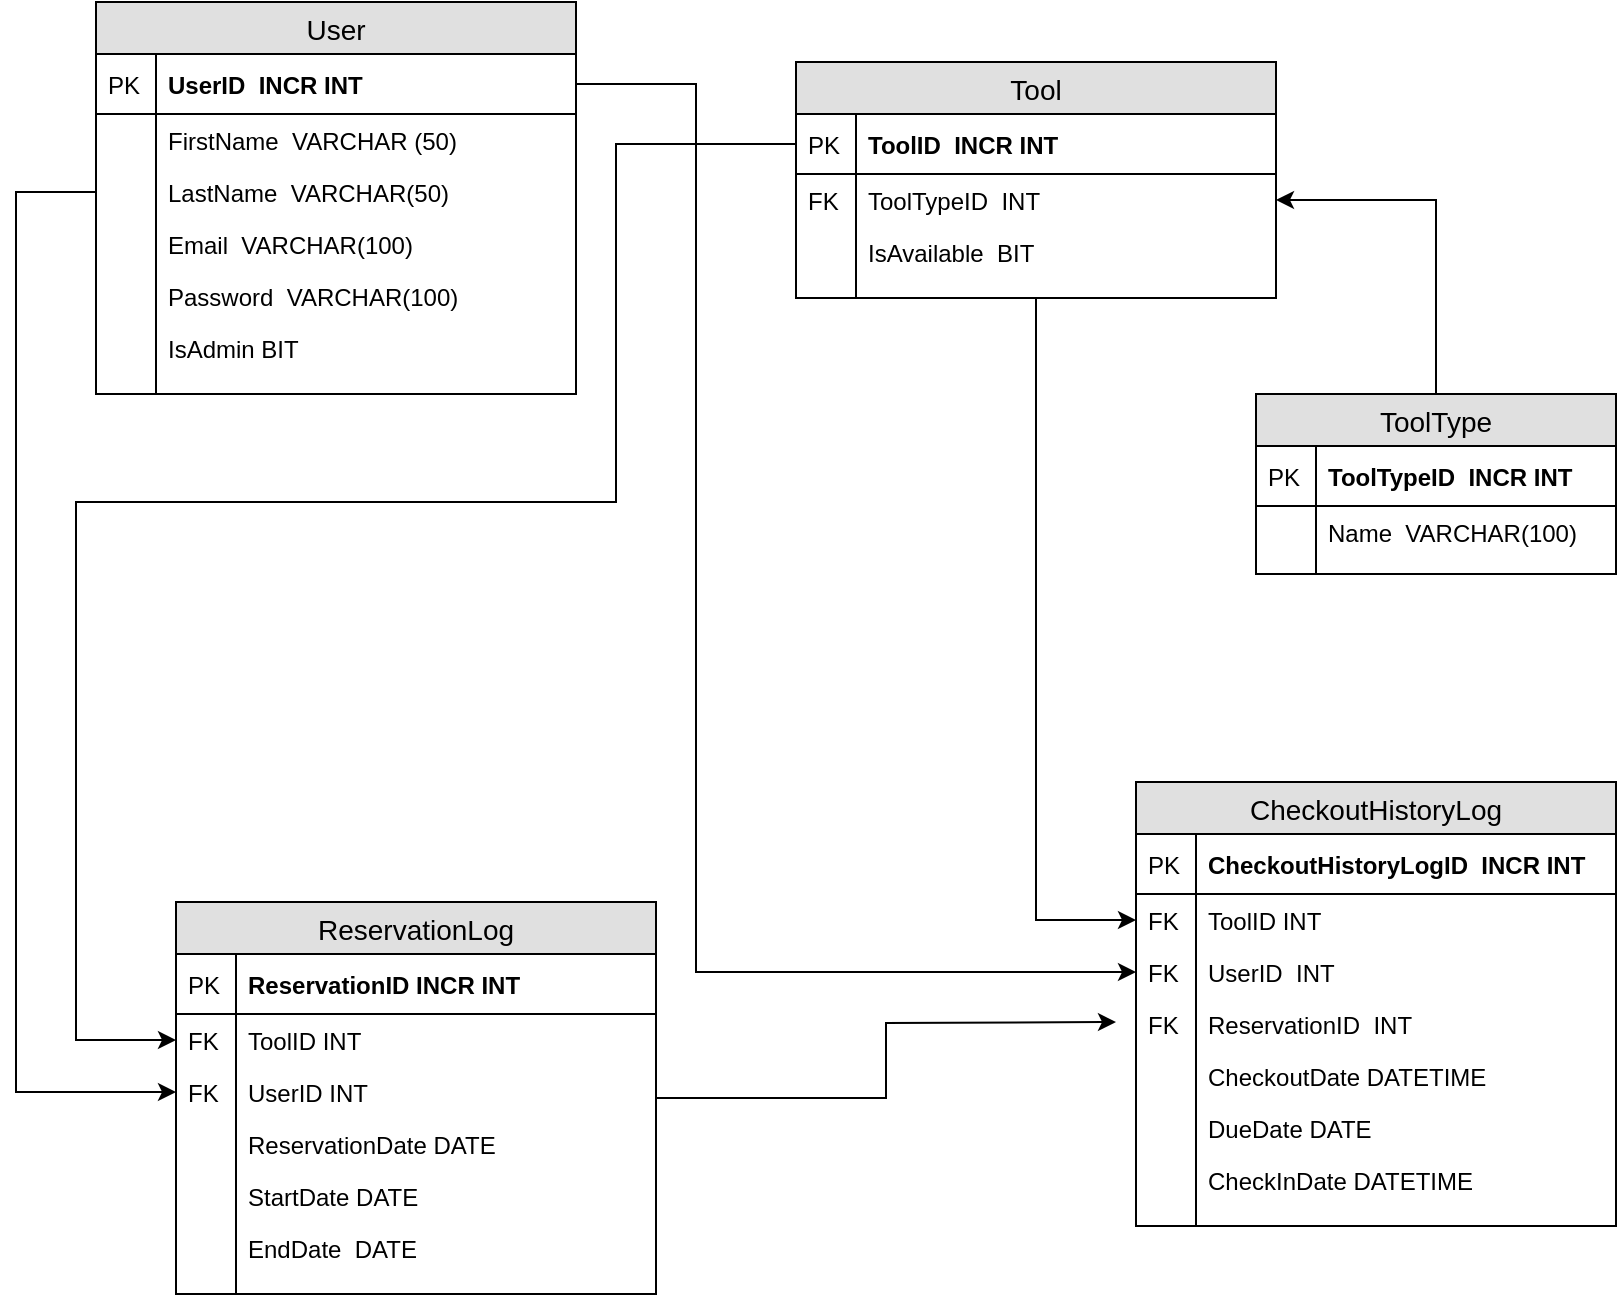<mxfile version="12.6.2" type="device"><diagram id="C5RBs43oDa-KdzZeNtuy" name="Page-1"><mxGraphModel dx="1400" dy="753" grid="1" gridSize="10" guides="1" tooltips="1" connect="1" arrows="1" fold="1" page="1" pageScale="1" pageWidth="827" pageHeight="1169" math="0" shadow="0"><root><object label="" Blah="INT" id="WIyWlLk6GJQsqaUBKTNV-0"><mxCell/></object><mxCell id="WIyWlLk6GJQsqaUBKTNV-1" parent="WIyWlLk6GJQsqaUBKTNV-0"/><mxCell id="u6-S-Pox-Gf0OHRVHozk-35" value="User" style="swimlane;fontStyle=0;childLayout=stackLayout;horizontal=1;startSize=26;fillColor=#e0e0e0;horizontalStack=0;resizeParent=1;resizeParentMax=0;resizeLast=0;collapsible=1;marginBottom=0;swimlaneFillColor=#ffffff;align=center;fontSize=14;" parent="WIyWlLk6GJQsqaUBKTNV-1" vertex="1"><mxGeometry x="60" y="40" width="240" height="196" as="geometry"/></mxCell><mxCell id="u6-S-Pox-Gf0OHRVHozk-36" value="UserID  INCR INT" style="shape=partialRectangle;top=0;left=0;right=0;bottom=1;align=left;verticalAlign=middle;fillColor=none;spacingLeft=34;spacingRight=4;overflow=hidden;rotatable=0;points=[[0,0.5],[1,0.5]];portConstraint=eastwest;dropTarget=0;fontStyle=1;fontSize=12;" parent="u6-S-Pox-Gf0OHRVHozk-35" vertex="1"><mxGeometry y="26" width="240" height="30" as="geometry"/></mxCell><mxCell id="u6-S-Pox-Gf0OHRVHozk-37" value="PK" style="shape=partialRectangle;top=0;left=0;bottom=0;fillColor=none;align=left;verticalAlign=middle;spacingLeft=4;spacingRight=4;overflow=hidden;rotatable=0;points=[];portConstraint=eastwest;part=1;fontSize=12;" parent="u6-S-Pox-Gf0OHRVHozk-36" vertex="1" connectable="0"><mxGeometry width="30" height="30" as="geometry"/></mxCell><mxCell id="u6-S-Pox-Gf0OHRVHozk-38" value="FirstName  VARCHAR (50)" style="shape=partialRectangle;top=0;left=0;right=0;bottom=0;align=left;verticalAlign=top;fillColor=none;spacingLeft=34;spacingRight=4;overflow=hidden;rotatable=0;points=[[0,0.5],[1,0.5]];portConstraint=eastwest;dropTarget=0;fontSize=12;" parent="u6-S-Pox-Gf0OHRVHozk-35" vertex="1"><mxGeometry y="56" width="240" height="26" as="geometry"/></mxCell><mxCell id="u6-S-Pox-Gf0OHRVHozk-39" value="" style="shape=partialRectangle;top=0;left=0;bottom=0;fillColor=none;align=left;verticalAlign=top;spacingLeft=4;spacingRight=4;overflow=hidden;rotatable=0;points=[];portConstraint=eastwest;part=1;fontSize=12;" parent="u6-S-Pox-Gf0OHRVHozk-38" vertex="1" connectable="0"><mxGeometry width="30" height="26" as="geometry"/></mxCell><mxCell id="u6-S-Pox-Gf0OHRVHozk-40" value="LastName  VARCHAR(50)" style="shape=partialRectangle;top=0;left=0;right=0;bottom=0;align=left;verticalAlign=top;fillColor=none;spacingLeft=34;spacingRight=4;overflow=hidden;rotatable=0;points=[[0,0.5],[1,0.5]];portConstraint=eastwest;dropTarget=0;fontSize=12;" parent="u6-S-Pox-Gf0OHRVHozk-35" vertex="1"><mxGeometry y="82" width="240" height="26" as="geometry"/></mxCell><mxCell id="u6-S-Pox-Gf0OHRVHozk-41" value="" style="shape=partialRectangle;top=0;left=0;bottom=0;fillColor=none;align=left;verticalAlign=top;spacingLeft=4;spacingRight=4;overflow=hidden;rotatable=0;points=[];portConstraint=eastwest;part=1;fontSize=12;" parent="u6-S-Pox-Gf0OHRVHozk-40" vertex="1" connectable="0"><mxGeometry width="30" height="26" as="geometry"/></mxCell><mxCell id="u6-S-Pox-Gf0OHRVHozk-42" value="Email  VARCHAR(100)" style="shape=partialRectangle;top=0;left=0;right=0;bottom=0;align=left;verticalAlign=top;fillColor=none;spacingLeft=34;spacingRight=4;overflow=hidden;rotatable=0;points=[[0,0.5],[1,0.5]];portConstraint=eastwest;dropTarget=0;fontSize=12;" parent="u6-S-Pox-Gf0OHRVHozk-35" vertex="1"><mxGeometry y="108" width="240" height="26" as="geometry"/></mxCell><mxCell id="u6-S-Pox-Gf0OHRVHozk-43" value="" style="shape=partialRectangle;top=0;left=0;bottom=0;fillColor=none;align=left;verticalAlign=top;spacingLeft=4;spacingRight=4;overflow=hidden;rotatable=0;points=[];portConstraint=eastwest;part=1;fontSize=12;" parent="u6-S-Pox-Gf0OHRVHozk-42" vertex="1" connectable="0"><mxGeometry width="30" height="26" as="geometry"/></mxCell><mxCell id="u6-S-Pox-Gf0OHRVHozk-57" value="Password  VARCHAR(100)" style="shape=partialRectangle;top=0;left=0;right=0;bottom=0;align=left;verticalAlign=top;fillColor=none;spacingLeft=34;spacingRight=4;overflow=hidden;rotatable=0;points=[[0,0.5],[1,0.5]];portConstraint=eastwest;dropTarget=0;fontSize=12;" parent="u6-S-Pox-Gf0OHRVHozk-35" vertex="1"><mxGeometry y="134" width="240" height="26" as="geometry"/></mxCell><mxCell id="u6-S-Pox-Gf0OHRVHozk-58" value="" style="shape=partialRectangle;top=0;left=0;bottom=0;fillColor=none;align=left;verticalAlign=top;spacingLeft=4;spacingRight=4;overflow=hidden;rotatable=0;points=[];portConstraint=eastwest;part=1;fontSize=12;" parent="u6-S-Pox-Gf0OHRVHozk-57" vertex="1" connectable="0"><mxGeometry width="30" height="26" as="geometry"/></mxCell><mxCell id="u6-S-Pox-Gf0OHRVHozk-59" value="IsAdmin BIT" style="shape=partialRectangle;top=0;left=0;right=0;bottom=0;align=left;verticalAlign=top;fillColor=none;spacingLeft=34;spacingRight=4;overflow=hidden;rotatable=0;points=[[0,0.5],[1,0.5]];portConstraint=eastwest;dropTarget=0;fontSize=12;" parent="u6-S-Pox-Gf0OHRVHozk-35" vertex="1"><mxGeometry y="160" width="240" height="26" as="geometry"/></mxCell><mxCell id="u6-S-Pox-Gf0OHRVHozk-60" value="" style="shape=partialRectangle;top=0;left=0;bottom=0;fillColor=none;align=left;verticalAlign=top;spacingLeft=4;spacingRight=4;overflow=hidden;rotatable=0;points=[];portConstraint=eastwest;part=1;fontSize=12;" parent="u6-S-Pox-Gf0OHRVHozk-59" vertex="1" connectable="0"><mxGeometry width="30" height="26" as="geometry"/></mxCell><mxCell id="u6-S-Pox-Gf0OHRVHozk-44" value="" style="shape=partialRectangle;top=0;left=0;right=0;bottom=0;align=left;verticalAlign=top;fillColor=none;spacingLeft=34;spacingRight=4;overflow=hidden;rotatable=0;points=[[0,0.5],[1,0.5]];portConstraint=eastwest;dropTarget=0;fontSize=12;" parent="u6-S-Pox-Gf0OHRVHozk-35" vertex="1"><mxGeometry y="186" width="240" height="10" as="geometry"/></mxCell><mxCell id="u6-S-Pox-Gf0OHRVHozk-45" value="" style="shape=partialRectangle;top=0;left=0;bottom=0;fillColor=none;align=left;verticalAlign=top;spacingLeft=4;spacingRight=4;overflow=hidden;rotatable=0;points=[];portConstraint=eastwest;part=1;fontSize=12;" parent="u6-S-Pox-Gf0OHRVHozk-44" vertex="1" connectable="0"><mxGeometry width="30" height="10" as="geometry"/></mxCell><mxCell id="e7XwHgp5ZVymcRWYaYxa-0" style="edgeStyle=orthogonalEdgeStyle;rounded=0;orthogonalLoop=1;jettySize=auto;html=1;entryX=0;entryY=0.5;entryDx=0;entryDy=0;" parent="WIyWlLk6GJQsqaUBKTNV-1" source="u6-S-Pox-Gf0OHRVHozk-61" target="u6-S-Pox-Gf0OHRVHozk-97" edge="1"><mxGeometry relative="1" as="geometry"/></mxCell><mxCell id="u6-S-Pox-Gf0OHRVHozk-61" value="Tool" style="swimlane;fontStyle=0;childLayout=stackLayout;horizontal=1;startSize=26;fillColor=#e0e0e0;horizontalStack=0;resizeParent=1;resizeParentMax=0;resizeLast=0;collapsible=1;marginBottom=0;swimlaneFillColor=#ffffff;align=center;fontSize=14;" parent="WIyWlLk6GJQsqaUBKTNV-1" vertex="1"><mxGeometry x="410" y="70" width="240" height="118" as="geometry"/></mxCell><mxCell id="u6-S-Pox-Gf0OHRVHozk-62" value="ToolID  INCR INT" style="shape=partialRectangle;top=0;left=0;right=0;bottom=1;align=left;verticalAlign=middle;fillColor=none;spacingLeft=34;spacingRight=4;overflow=hidden;rotatable=0;points=[[0,0.5],[1,0.5]];portConstraint=eastwest;dropTarget=0;fontStyle=1;fontSize=12;" parent="u6-S-Pox-Gf0OHRVHozk-61" vertex="1"><mxGeometry y="26" width="240" height="30" as="geometry"/></mxCell><mxCell id="u6-S-Pox-Gf0OHRVHozk-63" value="PK" style="shape=partialRectangle;top=0;left=0;bottom=0;fillColor=none;align=left;verticalAlign=middle;spacingLeft=4;spacingRight=4;overflow=hidden;rotatable=0;points=[];portConstraint=eastwest;part=1;fontSize=12;" parent="u6-S-Pox-Gf0OHRVHozk-62" vertex="1" connectable="0"><mxGeometry width="30" height="30" as="geometry"/></mxCell><mxCell id="u6-S-Pox-Gf0OHRVHozk-64" value="ToolTypeID  INT" style="shape=partialRectangle;top=0;left=0;right=0;bottom=0;align=left;verticalAlign=top;fillColor=none;spacingLeft=34;spacingRight=4;overflow=hidden;rotatable=0;points=[[0,0.5],[1,0.5]];portConstraint=eastwest;dropTarget=0;fontSize=12;" parent="u6-S-Pox-Gf0OHRVHozk-61" vertex="1"><mxGeometry y="56" width="240" height="26" as="geometry"/></mxCell><mxCell id="u6-S-Pox-Gf0OHRVHozk-65" value="FK" style="shape=partialRectangle;top=0;left=0;bottom=0;fillColor=none;align=left;verticalAlign=top;spacingLeft=4;spacingRight=4;overflow=hidden;rotatable=0;points=[];portConstraint=eastwest;part=1;fontSize=12;" parent="u6-S-Pox-Gf0OHRVHozk-64" vertex="1" connectable="0"><mxGeometry width="30" height="26" as="geometry"/></mxCell><mxCell id="u6-S-Pox-Gf0OHRVHozk-66" value="IsAvailable  BIT" style="shape=partialRectangle;top=0;left=0;right=0;bottom=0;align=left;verticalAlign=top;fillColor=none;spacingLeft=34;spacingRight=4;overflow=hidden;rotatable=0;points=[[0,0.5],[1,0.5]];portConstraint=eastwest;dropTarget=0;fontSize=12;" parent="u6-S-Pox-Gf0OHRVHozk-61" vertex="1"><mxGeometry y="82" width="240" height="26" as="geometry"/></mxCell><mxCell id="u6-S-Pox-Gf0OHRVHozk-67" value="" style="shape=partialRectangle;top=0;left=0;bottom=0;fillColor=none;align=left;verticalAlign=top;spacingLeft=4;spacingRight=4;overflow=hidden;rotatable=0;points=[];portConstraint=eastwest;part=1;fontSize=12;" parent="u6-S-Pox-Gf0OHRVHozk-66" vertex="1" connectable="0"><mxGeometry width="30" height="26" as="geometry"/></mxCell><mxCell id="u6-S-Pox-Gf0OHRVHozk-74" value="" style="shape=partialRectangle;top=0;left=0;right=0;bottom=0;align=left;verticalAlign=top;fillColor=none;spacingLeft=34;spacingRight=4;overflow=hidden;rotatable=0;points=[[0,0.5],[1,0.5]];portConstraint=eastwest;dropTarget=0;fontSize=12;" parent="u6-S-Pox-Gf0OHRVHozk-61" vertex="1"><mxGeometry y="108" width="240" height="10" as="geometry"/></mxCell><mxCell id="u6-S-Pox-Gf0OHRVHozk-75" value="" style="shape=partialRectangle;top=0;left=0;bottom=0;fillColor=none;align=left;verticalAlign=top;spacingLeft=4;spacingRight=4;overflow=hidden;rotatable=0;points=[];portConstraint=eastwest;part=1;fontSize=12;" parent="u6-S-Pox-Gf0OHRVHozk-74" vertex="1" connectable="0"><mxGeometry width="30" height="10" as="geometry"/></mxCell><mxCell id="e7XwHgp5ZVymcRWYaYxa-8" style="edgeStyle=orthogonalEdgeStyle;rounded=0;orthogonalLoop=1;jettySize=auto;html=1;entryX=1;entryY=0.5;entryDx=0;entryDy=0;" parent="WIyWlLk6GJQsqaUBKTNV-1" source="u6-S-Pox-Gf0OHRVHozk-76" target="u6-S-Pox-Gf0OHRVHozk-64" edge="1"><mxGeometry relative="1" as="geometry"/></mxCell><mxCell id="u6-S-Pox-Gf0OHRVHozk-76" value="ToolType" style="swimlane;fontStyle=0;childLayout=stackLayout;horizontal=1;startSize=26;fillColor=#e0e0e0;horizontalStack=0;resizeParent=1;resizeParentMax=0;resizeLast=0;collapsible=1;marginBottom=0;swimlaneFillColor=#ffffff;align=center;fontSize=14;" parent="WIyWlLk6GJQsqaUBKTNV-1" vertex="1"><mxGeometry x="640" y="236" width="180" height="90" as="geometry"/></mxCell><mxCell id="u6-S-Pox-Gf0OHRVHozk-77" value="ToolTypeID  INCR INT" style="shape=partialRectangle;top=0;left=0;right=0;bottom=1;align=left;verticalAlign=middle;fillColor=none;spacingLeft=34;spacingRight=4;overflow=hidden;rotatable=0;points=[[0,0.5],[1,0.5]];portConstraint=eastwest;dropTarget=0;fontStyle=1;fontSize=12;" parent="u6-S-Pox-Gf0OHRVHozk-76" vertex="1"><mxGeometry y="26" width="180" height="30" as="geometry"/></mxCell><mxCell id="u6-S-Pox-Gf0OHRVHozk-78" value="PK" style="shape=partialRectangle;top=0;left=0;bottom=0;fillColor=none;align=left;verticalAlign=middle;spacingLeft=4;spacingRight=4;overflow=hidden;rotatable=0;points=[];portConstraint=eastwest;part=1;fontSize=12;" parent="u6-S-Pox-Gf0OHRVHozk-77" vertex="1" connectable="0"><mxGeometry width="30" height="30" as="geometry"/></mxCell><mxCell id="u6-S-Pox-Gf0OHRVHozk-79" value="Name  VARCHAR(100)" style="shape=partialRectangle;top=0;left=0;right=0;bottom=0;align=left;verticalAlign=top;fillColor=none;spacingLeft=34;spacingRight=4;overflow=hidden;rotatable=0;points=[[0,0.5],[1,0.5]];portConstraint=eastwest;dropTarget=0;fontSize=12;" parent="u6-S-Pox-Gf0OHRVHozk-76" vertex="1"><mxGeometry y="56" width="180" height="24" as="geometry"/></mxCell><mxCell id="u6-S-Pox-Gf0OHRVHozk-80" value="" style="shape=partialRectangle;top=0;left=0;bottom=0;fillColor=none;align=left;verticalAlign=top;spacingLeft=4;spacingRight=4;overflow=hidden;rotatable=0;points=[];portConstraint=eastwest;part=1;fontSize=12;" parent="u6-S-Pox-Gf0OHRVHozk-79" vertex="1" connectable="0"><mxGeometry width="30" height="24" as="geometry"/></mxCell><mxCell id="u6-S-Pox-Gf0OHRVHozk-83" value="" style="shape=partialRectangle;top=0;left=0;right=0;bottom=0;align=left;verticalAlign=top;fillColor=none;spacingLeft=34;spacingRight=4;overflow=hidden;rotatable=0;points=[[0,0.5],[1,0.5]];portConstraint=eastwest;dropTarget=0;fontSize=12;" parent="u6-S-Pox-Gf0OHRVHozk-76" vertex="1"><mxGeometry y="80" width="180" height="10" as="geometry"/></mxCell><mxCell id="u6-S-Pox-Gf0OHRVHozk-84" value="" style="shape=partialRectangle;top=0;left=0;bottom=0;fillColor=none;align=left;verticalAlign=top;spacingLeft=4;spacingRight=4;overflow=hidden;rotatable=0;points=[];portConstraint=eastwest;part=1;fontSize=12;" parent="u6-S-Pox-Gf0OHRVHozk-83" vertex="1" connectable="0"><mxGeometry width="30" height="10" as="geometry"/></mxCell><mxCell id="e7XwHgp5ZVymcRWYaYxa-9" style="edgeStyle=orthogonalEdgeStyle;rounded=0;orthogonalLoop=1;jettySize=auto;html=1;" parent="WIyWlLk6GJQsqaUBKTNV-1" source="u6-S-Pox-Gf0OHRVHozk-85" edge="1"><mxGeometry relative="1" as="geometry"><mxPoint x="570" y="550" as="targetPoint"/></mxGeometry></mxCell><mxCell id="u6-S-Pox-Gf0OHRVHozk-85" value="ReservationLog" style="swimlane;fontStyle=0;childLayout=stackLayout;horizontal=1;startSize=26;fillColor=#e0e0e0;horizontalStack=0;resizeParent=1;resizeParentMax=0;resizeLast=0;collapsible=1;marginBottom=0;swimlaneFillColor=#ffffff;align=center;fontSize=14;" parent="WIyWlLk6GJQsqaUBKTNV-1" vertex="1"><mxGeometry x="100" y="490" width="240" height="196" as="geometry"/></mxCell><mxCell id="u6-S-Pox-Gf0OHRVHozk-86" value="ReservationID INCR INT" style="shape=partialRectangle;top=0;left=0;right=0;bottom=1;align=left;verticalAlign=middle;fillColor=none;spacingLeft=34;spacingRight=4;overflow=hidden;rotatable=0;points=[[0,0.5],[1,0.5]];portConstraint=eastwest;dropTarget=0;fontStyle=1;fontSize=12;" parent="u6-S-Pox-Gf0OHRVHozk-85" vertex="1"><mxGeometry y="26" width="240" height="30" as="geometry"/></mxCell><mxCell id="u6-S-Pox-Gf0OHRVHozk-87" value="PK" style="shape=partialRectangle;top=0;left=0;bottom=0;fillColor=none;align=left;verticalAlign=middle;spacingLeft=4;spacingRight=4;overflow=hidden;rotatable=0;points=[];portConstraint=eastwest;part=1;fontSize=12;" parent="u6-S-Pox-Gf0OHRVHozk-86" vertex="1" connectable="0"><mxGeometry width="30" height="30" as="geometry"/></mxCell><mxCell id="u6-S-Pox-Gf0OHRVHozk-88" value="ToolID INT" style="shape=partialRectangle;top=0;left=0;right=0;bottom=0;align=left;verticalAlign=top;fillColor=none;spacingLeft=34;spacingRight=4;overflow=hidden;rotatable=0;points=[[0,0.5],[1,0.5]];portConstraint=eastwest;dropTarget=0;fontSize=12;" parent="u6-S-Pox-Gf0OHRVHozk-85" vertex="1"><mxGeometry y="56" width="240" height="26" as="geometry"/></mxCell><mxCell id="u6-S-Pox-Gf0OHRVHozk-89" value="FK" style="shape=partialRectangle;top=0;left=0;bottom=0;fillColor=none;align=left;verticalAlign=top;spacingLeft=4;spacingRight=4;overflow=hidden;rotatable=0;points=[];portConstraint=eastwest;part=1;fontSize=12;" parent="u6-S-Pox-Gf0OHRVHozk-88" vertex="1" connectable="0"><mxGeometry width="30" height="26" as="geometry"/></mxCell><mxCell id="u6-S-Pox-Gf0OHRVHozk-113" value="UserID INT" style="shape=partialRectangle;top=0;left=0;right=0;bottom=0;align=left;verticalAlign=top;fillColor=none;spacingLeft=34;spacingRight=4;overflow=hidden;rotatable=0;points=[[0,0.5],[1,0.5]];portConstraint=eastwest;dropTarget=0;fontSize=12;" parent="u6-S-Pox-Gf0OHRVHozk-85" vertex="1"><mxGeometry y="82" width="240" height="26" as="geometry"/></mxCell><mxCell id="u6-S-Pox-Gf0OHRVHozk-114" value="FK" style="shape=partialRectangle;top=0;left=0;bottom=0;fillColor=none;align=left;verticalAlign=top;spacingLeft=4;spacingRight=4;overflow=hidden;rotatable=0;points=[];portConstraint=eastwest;part=1;fontSize=12;" parent="u6-S-Pox-Gf0OHRVHozk-113" vertex="1" connectable="0"><mxGeometry width="30" height="26" as="geometry"/></mxCell><mxCell id="u6-S-Pox-Gf0OHRVHozk-115" value="ReservationDate DATE" style="shape=partialRectangle;top=0;left=0;right=0;bottom=0;align=left;verticalAlign=top;fillColor=none;spacingLeft=34;spacingRight=4;overflow=hidden;rotatable=0;points=[[0,0.5],[1,0.5]];portConstraint=eastwest;dropTarget=0;fontSize=12;" parent="u6-S-Pox-Gf0OHRVHozk-85" vertex="1"><mxGeometry y="108" width="240" height="26" as="geometry"/></mxCell><mxCell id="u6-S-Pox-Gf0OHRVHozk-116" value="" style="shape=partialRectangle;top=0;left=0;bottom=0;fillColor=none;align=left;verticalAlign=top;spacingLeft=4;spacingRight=4;overflow=hidden;rotatable=0;points=[];portConstraint=eastwest;part=1;fontSize=12;" parent="u6-S-Pox-Gf0OHRVHozk-115" vertex="1" connectable="0"><mxGeometry width="30" height="26" as="geometry"/></mxCell><mxCell id="u6-S-Pox-Gf0OHRVHozk-117" value="StartDate DATE" style="shape=partialRectangle;top=0;left=0;right=0;bottom=0;align=left;verticalAlign=top;fillColor=none;spacingLeft=34;spacingRight=4;overflow=hidden;rotatable=0;points=[[0,0.5],[1,0.5]];portConstraint=eastwest;dropTarget=0;fontSize=12;" parent="u6-S-Pox-Gf0OHRVHozk-85" vertex="1"><mxGeometry y="134" width="240" height="26" as="geometry"/></mxCell><mxCell id="u6-S-Pox-Gf0OHRVHozk-118" value="" style="shape=partialRectangle;top=0;left=0;bottom=0;fillColor=none;align=left;verticalAlign=top;spacingLeft=4;spacingRight=4;overflow=hidden;rotatable=0;points=[];portConstraint=eastwest;part=1;fontSize=12;" parent="u6-S-Pox-Gf0OHRVHozk-117" vertex="1" connectable="0"><mxGeometry width="30" height="26" as="geometry"/></mxCell><mxCell id="u6-S-Pox-Gf0OHRVHozk-119" value="EndDate  DATE" style="shape=partialRectangle;top=0;left=0;right=0;bottom=0;align=left;verticalAlign=top;fillColor=none;spacingLeft=34;spacingRight=4;overflow=hidden;rotatable=0;points=[[0,0.5],[1,0.5]];portConstraint=eastwest;dropTarget=0;fontSize=12;" parent="u6-S-Pox-Gf0OHRVHozk-85" vertex="1"><mxGeometry y="160" width="240" height="26" as="geometry"/></mxCell><mxCell id="u6-S-Pox-Gf0OHRVHozk-120" value="" style="shape=partialRectangle;top=0;left=0;bottom=0;fillColor=none;align=left;verticalAlign=top;spacingLeft=4;spacingRight=4;overflow=hidden;rotatable=0;points=[];portConstraint=eastwest;part=1;fontSize=12;" parent="u6-S-Pox-Gf0OHRVHozk-119" vertex="1" connectable="0"><mxGeometry width="30" height="26" as="geometry"/></mxCell><mxCell id="u6-S-Pox-Gf0OHRVHozk-92" value="" style="shape=partialRectangle;top=0;left=0;right=0;bottom=0;align=left;verticalAlign=top;fillColor=none;spacingLeft=34;spacingRight=4;overflow=hidden;rotatable=0;points=[[0,0.5],[1,0.5]];portConstraint=eastwest;dropTarget=0;fontSize=12;" parent="u6-S-Pox-Gf0OHRVHozk-85" vertex="1"><mxGeometry y="186" width="240" height="10" as="geometry"/></mxCell><mxCell id="u6-S-Pox-Gf0OHRVHozk-93" value="" style="shape=partialRectangle;top=0;left=0;bottom=0;fillColor=none;align=left;verticalAlign=top;spacingLeft=4;spacingRight=4;overflow=hidden;rotatable=0;points=[];portConstraint=eastwest;part=1;fontSize=12;" parent="u6-S-Pox-Gf0OHRVHozk-92" vertex="1" connectable="0"><mxGeometry width="30" height="10" as="geometry"/></mxCell><mxCell id="u6-S-Pox-Gf0OHRVHozk-94" value="CheckoutHistoryLog" style="swimlane;fontStyle=0;childLayout=stackLayout;horizontal=1;startSize=26;fillColor=#e0e0e0;horizontalStack=0;resizeParent=1;resizeParentMax=0;resizeLast=0;collapsible=1;marginBottom=0;swimlaneFillColor=#ffffff;align=center;fontSize=14;" parent="WIyWlLk6GJQsqaUBKTNV-1" vertex="1"><mxGeometry x="580" y="430" width="240" height="222" as="geometry"/></mxCell><mxCell id="u6-S-Pox-Gf0OHRVHozk-95" value="CheckoutHistoryLogID  INCR INT" style="shape=partialRectangle;top=0;left=0;right=0;bottom=1;align=left;verticalAlign=middle;fillColor=none;spacingLeft=34;spacingRight=4;overflow=hidden;rotatable=0;points=[[0,0.5],[1,0.5]];portConstraint=eastwest;dropTarget=0;fontStyle=1;fontSize=12;" parent="u6-S-Pox-Gf0OHRVHozk-94" vertex="1"><mxGeometry y="26" width="240" height="30" as="geometry"/></mxCell><mxCell id="u6-S-Pox-Gf0OHRVHozk-96" value="PK" style="shape=partialRectangle;top=0;left=0;bottom=0;fillColor=none;align=left;verticalAlign=middle;spacingLeft=4;spacingRight=4;overflow=hidden;rotatable=0;points=[];portConstraint=eastwest;part=1;fontSize=12;" parent="u6-S-Pox-Gf0OHRVHozk-95" vertex="1" connectable="0"><mxGeometry width="30" height="30" as="geometry"/></mxCell><mxCell id="u6-S-Pox-Gf0OHRVHozk-97" value="ToolID INT" style="shape=partialRectangle;top=0;left=0;right=0;bottom=0;align=left;verticalAlign=top;fillColor=none;spacingLeft=34;spacingRight=4;overflow=hidden;rotatable=0;points=[[0,0.5],[1,0.5]];portConstraint=eastwest;dropTarget=0;fontSize=12;" parent="u6-S-Pox-Gf0OHRVHozk-94" vertex="1"><mxGeometry y="56" width="240" height="26" as="geometry"/></mxCell><mxCell id="u6-S-Pox-Gf0OHRVHozk-98" value="FK" style="shape=partialRectangle;top=0;left=0;bottom=0;fillColor=none;align=left;verticalAlign=top;spacingLeft=4;spacingRight=4;overflow=hidden;rotatable=0;points=[];portConstraint=eastwest;part=1;fontSize=12;" parent="u6-S-Pox-Gf0OHRVHozk-97" vertex="1" connectable="0"><mxGeometry width="30" height="26" as="geometry"/></mxCell><mxCell id="u6-S-Pox-Gf0OHRVHozk-99" value="UserID  INT" style="shape=partialRectangle;top=0;left=0;right=0;bottom=0;align=left;verticalAlign=top;fillColor=none;spacingLeft=34;spacingRight=4;overflow=hidden;rotatable=0;points=[[0,0.5],[1,0.5]];portConstraint=eastwest;dropTarget=0;fontSize=12;" parent="u6-S-Pox-Gf0OHRVHozk-94" vertex="1"><mxGeometry y="82" width="240" height="26" as="geometry"/></mxCell><mxCell id="u6-S-Pox-Gf0OHRVHozk-100" value="FK" style="shape=partialRectangle;top=0;left=0;bottom=0;fillColor=none;align=left;verticalAlign=top;spacingLeft=4;spacingRight=4;overflow=hidden;rotatable=0;points=[];portConstraint=eastwest;part=1;fontSize=12;" parent="u6-S-Pox-Gf0OHRVHozk-99" vertex="1" connectable="0"><mxGeometry width="30" height="26" as="geometry"/></mxCell><mxCell id="u6-S-Pox-Gf0OHRVHozk-103" value="ReservationID  INT" style="shape=partialRectangle;top=0;left=0;right=0;bottom=0;align=left;verticalAlign=top;fillColor=none;spacingLeft=34;spacingRight=4;overflow=hidden;rotatable=0;points=[[0,0.5],[1,0.5]];portConstraint=eastwest;dropTarget=0;fontSize=12;" parent="u6-S-Pox-Gf0OHRVHozk-94" vertex="1"><mxGeometry y="108" width="240" height="26" as="geometry"/></mxCell><mxCell id="u6-S-Pox-Gf0OHRVHozk-104" value="FK" style="shape=partialRectangle;top=0;left=0;bottom=0;fillColor=none;align=left;verticalAlign=top;spacingLeft=4;spacingRight=4;overflow=hidden;rotatable=0;points=[];portConstraint=eastwest;part=1;fontSize=12;" parent="u6-S-Pox-Gf0OHRVHozk-103" vertex="1" connectable="0"><mxGeometry width="30" height="26" as="geometry"/></mxCell><mxCell id="u6-S-Pox-Gf0OHRVHozk-105" value="CheckoutDate DATETIME" style="shape=partialRectangle;top=0;left=0;right=0;bottom=0;align=left;verticalAlign=top;fillColor=none;spacingLeft=34;spacingRight=4;overflow=hidden;rotatable=0;points=[[0,0.5],[1,0.5]];portConstraint=eastwest;dropTarget=0;fontSize=12;" parent="u6-S-Pox-Gf0OHRVHozk-94" vertex="1"><mxGeometry y="134" width="240" height="26" as="geometry"/></mxCell><mxCell id="u6-S-Pox-Gf0OHRVHozk-106" value="" style="shape=partialRectangle;top=0;left=0;bottom=0;fillColor=none;align=left;verticalAlign=top;spacingLeft=4;spacingRight=4;overflow=hidden;rotatable=0;points=[];portConstraint=eastwest;part=1;fontSize=12;" parent="u6-S-Pox-Gf0OHRVHozk-105" vertex="1" connectable="0"><mxGeometry width="30" height="26" as="geometry"/></mxCell><mxCell id="u6-S-Pox-Gf0OHRVHozk-107" value="DueDate DATE" style="shape=partialRectangle;top=0;left=0;right=0;bottom=0;align=left;verticalAlign=top;fillColor=none;spacingLeft=34;spacingRight=4;overflow=hidden;rotatable=0;points=[[0,0.5],[1,0.5]];portConstraint=eastwest;dropTarget=0;fontSize=12;" parent="u6-S-Pox-Gf0OHRVHozk-94" vertex="1"><mxGeometry y="160" width="240" height="26" as="geometry"/></mxCell><mxCell id="u6-S-Pox-Gf0OHRVHozk-108" value="" style="shape=partialRectangle;top=0;left=0;bottom=0;fillColor=none;align=left;verticalAlign=top;spacingLeft=4;spacingRight=4;overflow=hidden;rotatable=0;points=[];portConstraint=eastwest;part=1;fontSize=12;" parent="u6-S-Pox-Gf0OHRVHozk-107" vertex="1" connectable="0"><mxGeometry width="30" height="26" as="geometry"/></mxCell><mxCell id="u6-S-Pox-Gf0OHRVHozk-109" value="CheckInDate DATETIME" style="shape=partialRectangle;top=0;left=0;right=0;bottom=0;align=left;verticalAlign=top;fillColor=none;spacingLeft=34;spacingRight=4;overflow=hidden;rotatable=0;points=[[0,0.5],[1,0.5]];portConstraint=eastwest;dropTarget=0;fontSize=12;" parent="u6-S-Pox-Gf0OHRVHozk-94" vertex="1"><mxGeometry y="186" width="240" height="26" as="geometry"/></mxCell><mxCell id="u6-S-Pox-Gf0OHRVHozk-110" value="" style="shape=partialRectangle;top=0;left=0;bottom=0;fillColor=none;align=left;verticalAlign=top;spacingLeft=4;spacingRight=4;overflow=hidden;rotatable=0;points=[];portConstraint=eastwest;part=1;fontSize=12;" parent="u6-S-Pox-Gf0OHRVHozk-109" vertex="1" connectable="0"><mxGeometry width="30" height="26" as="geometry"/></mxCell><mxCell id="u6-S-Pox-Gf0OHRVHozk-101" value="" style="shape=partialRectangle;top=0;left=0;right=0;bottom=0;align=left;verticalAlign=top;fillColor=none;spacingLeft=34;spacingRight=4;overflow=hidden;rotatable=0;points=[[0,0.5],[1,0.5]];portConstraint=eastwest;dropTarget=0;fontSize=12;" parent="u6-S-Pox-Gf0OHRVHozk-94" vertex="1"><mxGeometry y="212" width="240" height="10" as="geometry"/></mxCell><mxCell id="u6-S-Pox-Gf0OHRVHozk-102" value="" style="shape=partialRectangle;top=0;left=0;bottom=0;fillColor=none;align=left;verticalAlign=top;spacingLeft=4;spacingRight=4;overflow=hidden;rotatable=0;points=[];portConstraint=eastwest;part=1;fontSize=12;" parent="u6-S-Pox-Gf0OHRVHozk-101" vertex="1" connectable="0"><mxGeometry width="30" height="10" as="geometry"/></mxCell><mxCell id="u6-S-Pox-Gf0OHRVHozk-127" style="edgeStyle=orthogonalEdgeStyle;rounded=0;orthogonalLoop=1;jettySize=auto;html=1;exitX=1;exitY=0.5;exitDx=0;exitDy=0;entryX=0;entryY=0.5;entryDx=0;entryDy=0;" parent="WIyWlLk6GJQsqaUBKTNV-1" source="u6-S-Pox-Gf0OHRVHozk-36" target="u6-S-Pox-Gf0OHRVHozk-99" edge="1"><mxGeometry relative="1" as="geometry"><Array as="points"><mxPoint x="360" y="81"/><mxPoint x="360" y="525"/></Array></mxGeometry></mxCell><mxCell id="e7XwHgp5ZVymcRWYaYxa-4" style="edgeStyle=orthogonalEdgeStyle;rounded=0;orthogonalLoop=1;jettySize=auto;html=1;entryX=0;entryY=0.5;entryDx=0;entryDy=0;" parent="WIyWlLk6GJQsqaUBKTNV-1" source="u6-S-Pox-Gf0OHRVHozk-62" target="u6-S-Pox-Gf0OHRVHozk-88" edge="1"><mxGeometry relative="1" as="geometry"><Array as="points"><mxPoint x="320" y="111"/><mxPoint x="320" y="290"/><mxPoint x="50" y="290"/><mxPoint x="50" y="559"/></Array></mxGeometry></mxCell><mxCell id="e7XwHgp5ZVymcRWYaYxa-5" style="edgeStyle=orthogonalEdgeStyle;rounded=0;orthogonalLoop=1;jettySize=auto;html=1;entryX=0;entryY=0.5;entryDx=0;entryDy=0;" parent="WIyWlLk6GJQsqaUBKTNV-1" source="u6-S-Pox-Gf0OHRVHozk-40" target="u6-S-Pox-Gf0OHRVHozk-113" edge="1"><mxGeometry relative="1" as="geometry"><Array as="points"><mxPoint x="20" y="135"/><mxPoint x="20" y="585"/></Array></mxGeometry></mxCell></root></mxGraphModel></diagram></mxfile>